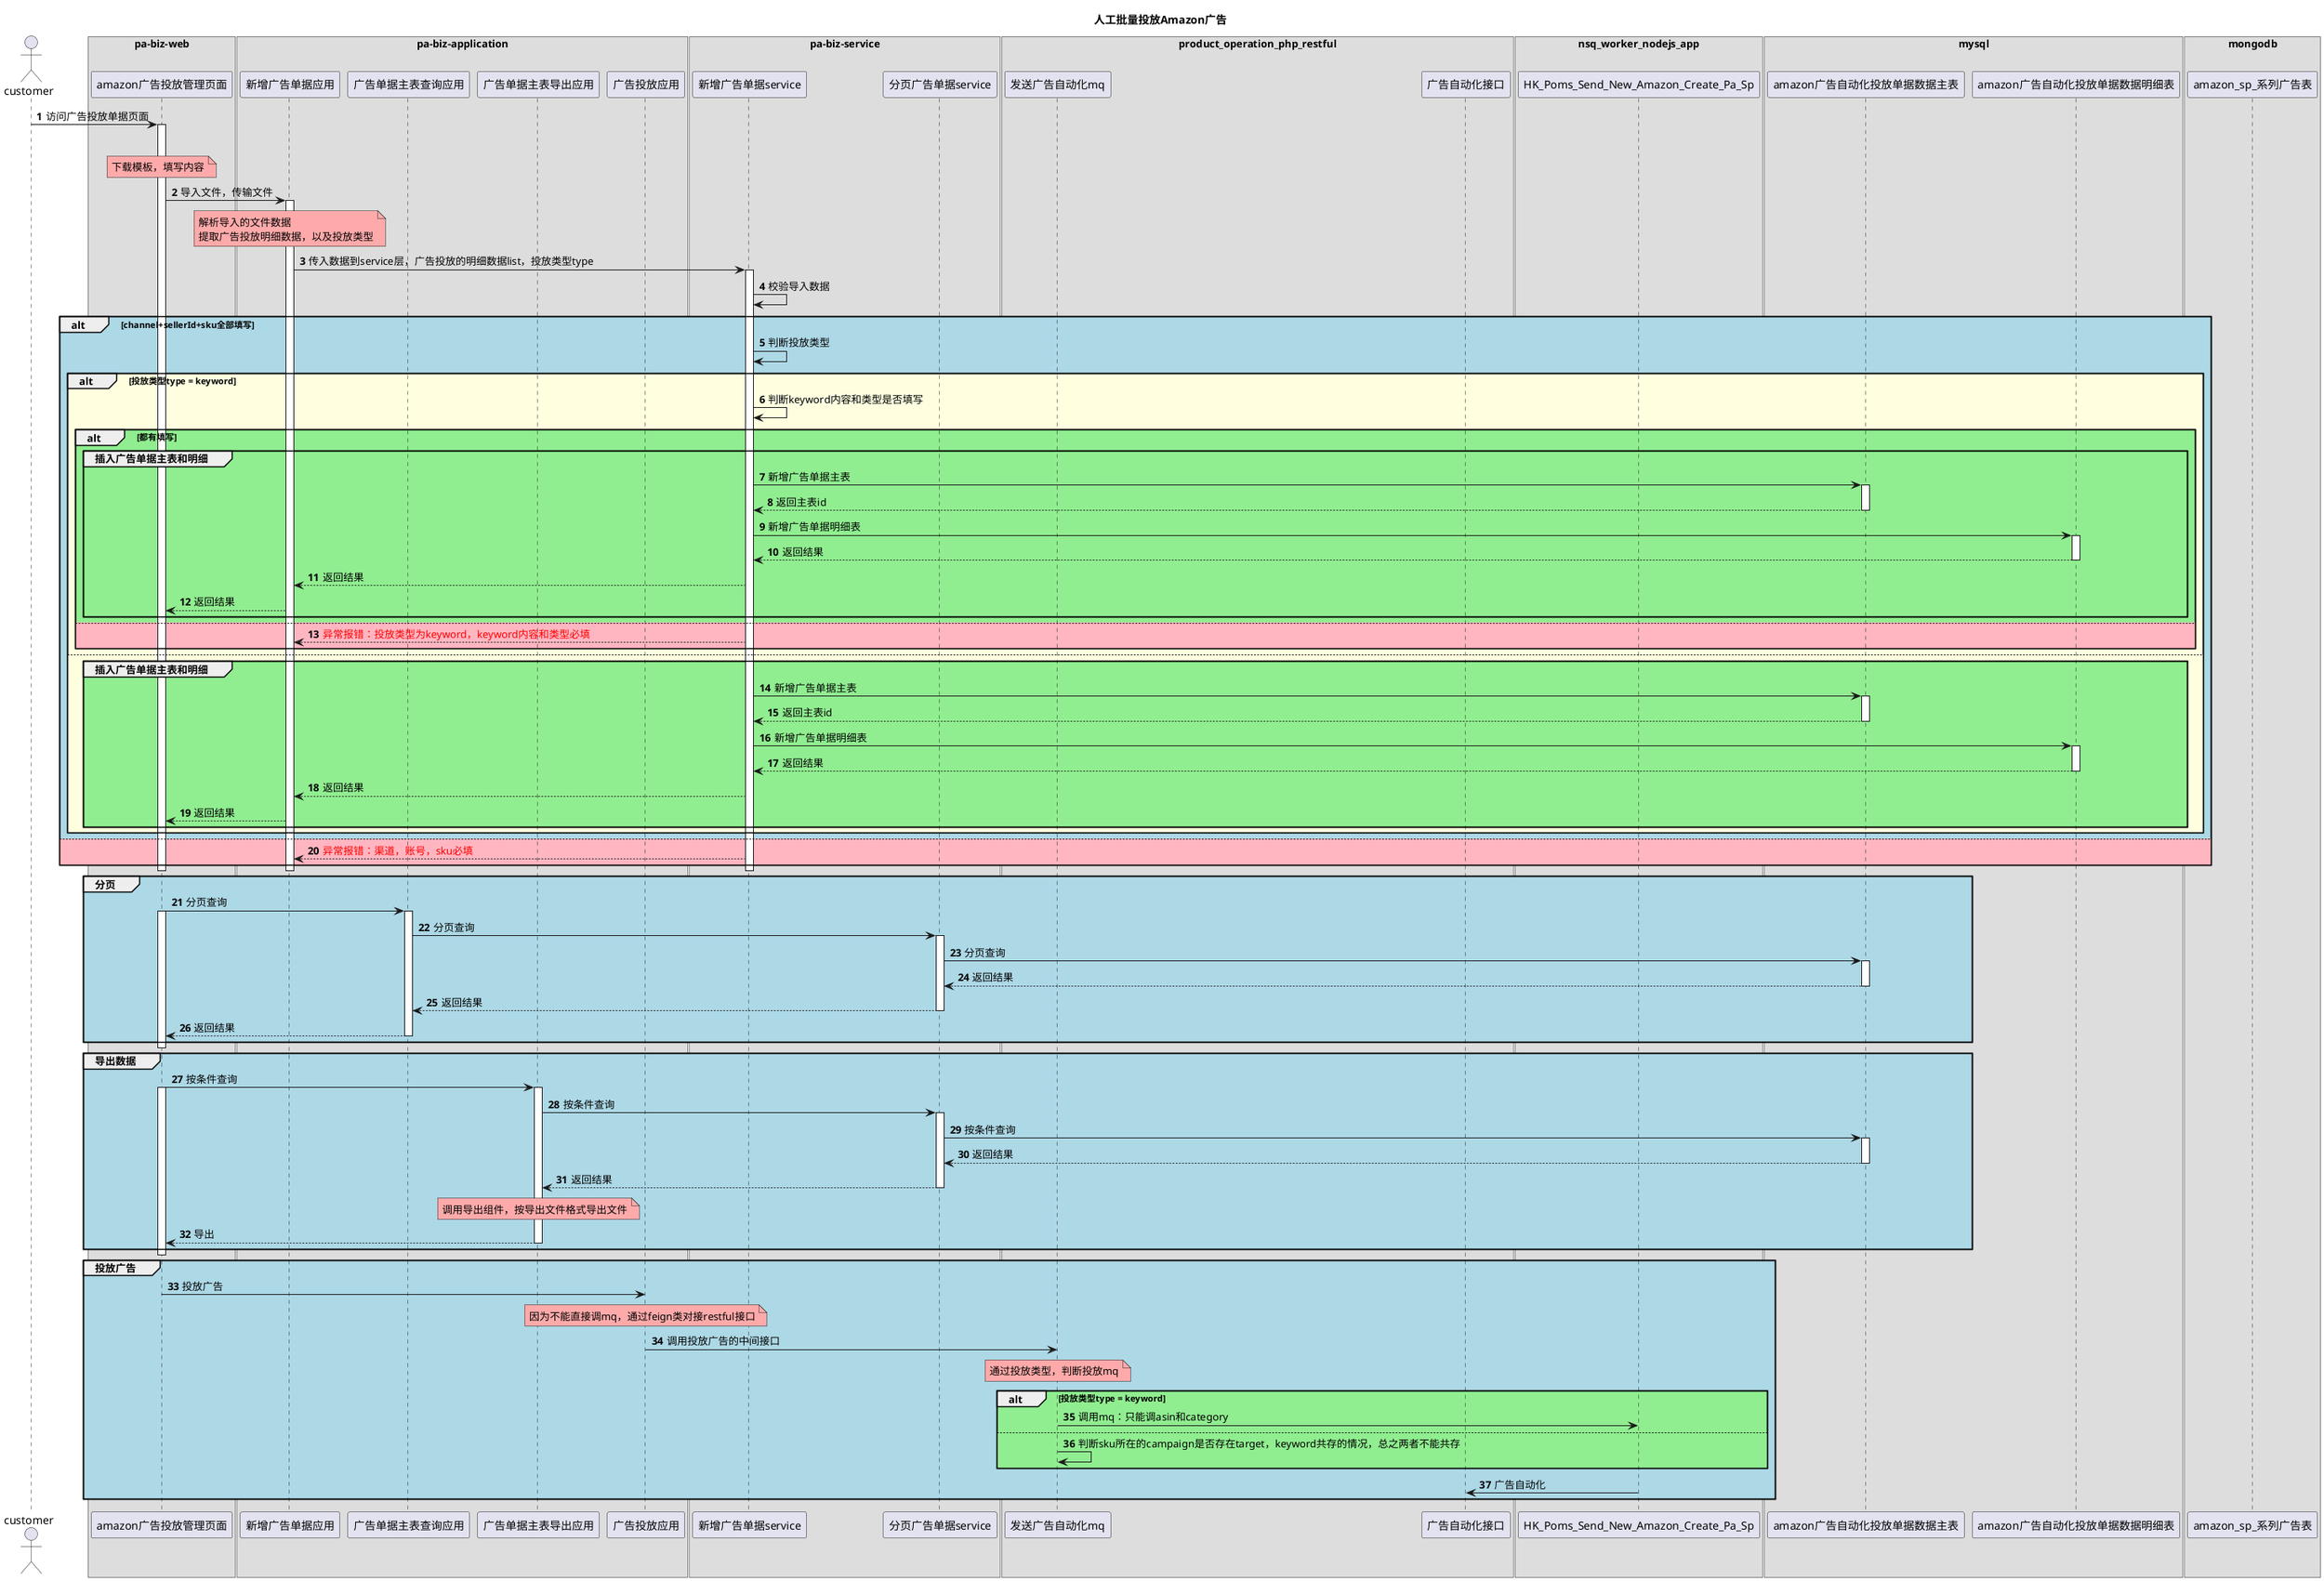 @startuml
title 人工批量投放Amazon广告
autonumber


actor "customer" as customer

box "pa-biz-web"
participant "amazon广告投放管理页面" as web
end box

box "pa-biz-application"
participant "新增广告单据应用" as app1
participant "广告单据主表查询应用" as app2
participant "广告单据主表导出应用" as app3
participant "广告投放应用" as app4
end box

box "pa-biz-service"
participant "新增广告单据service" as service1
participant "分页广告单据service" as service2
end box


box "product_operation_php_restful"
participant "发送广告自动化mq" as php1
participant "广告自动化接口" as php2
end box

box "nsq_worker_nodejs_app"
participant "HK_Poms_Send_New_Amazon_Create_Pa_Sp" as nsq
end box

box "mysql"
participant "amazon广告自动化投放单据数据主表" as sql1
participant "amazon广告自动化投放单据数据明细表" as sql2
end box

box "mongodb"
participant "amazon_sp_系列广告表" as db1
end box


customer -> web : 访问广告投放单据页面

group #lightYellow 广告单据新增


activate web
note over web#FFAAAA: 下载模板，填写内容
web -> app1 : 导入文件，传输文件
activate app1
note over app1#FFAAAA: 解析导入的文件数据\n提取广告投放明细数据，以及投放类型
app1 -> service1 : 传入数据到service层，广告投放的明细数据list，投放类型type
activate service1
service1 -> service1 : 校验导入数据
alt #lightBlue channel+sellerId+sku全部填写
service1 -> service1 : 判断投放类型
alt #lightYellow 投放类型type = keyword
service1 -> service1 : 判断keyword内容和类型是否填写
alt #lightGreen 都有填写

group #lightGreen 插入广告单据主表和明细
service1 -> sql1 : 新增广告单据主表
activate sql1
sql1 --> service1 : 返回主表id
deactivate sql1
service1 -> sql2 : 新增广告单据明细表
activate sql2
sql2 --> service1 : 返回结果
deactivate sql2
service1 --> app1 : 返回结果
app1 --> web : 返回结果
end
else #lightPink
service1 --> app1 : <color #red>异常报错：投放类型为keyword，keyword内容和类型必填
end

else
group #lightGreen 插入广告单据主表和明细
service1 -> sql1 : 新增广告单据主表
activate sql1
sql1 --> service1 : 返回主表id
deactivate sql1
service1 -> sql2 : 新增广告单据明细表
activate sql2
sql2 --> service1 : 返回结果
deactivate sql2
service1 --> app1 : 返回结果
app1 --> web : 返回结果
end
end
else #lightPink
service1 --> app1 : <color #red>异常报错：渠道，账号，sku必填
end
deactivate service1
deactivate app1
deactivate web


group #lightBlue 分页

web -> app2 : 分页查询
activate web
activate app2
app2 -> service2 : 分页查询
activate service2
service2 -> sql1 : 分页查询
activate sql1
sql1 --> service2 : 返回结果
deactivate sql1
service2 --> app2 : 返回结果
deactivate service2
app2 --> web : 返回结果
deactivate app2
end
deactivate web


group #lightBlue 导出数据
web -> app3 : 按条件查询
activate web
activate app3
app3 -> service2 : 按条件查询
activate service2
service2 -> sql1 : 按条件查询
activate sql1
sql1 --> service2 : 返回结果
deactivate sql1
service2 --> app3 : 返回结果
note over app3#FFAAAA: 调用导出组件，按导出文件格式导出文件
deactivate service2
app3 --> web : 导出
deactivate app3
end
deactivate web

group #lightBlue 投放广告
web -> app4 : 投放广告
note over app4#FFAAAA: 因为不能直接调mq，通过feign类对接restful接口
app4 -> php1 : 调用投放广告的中间接口
note over php1#FFAAAA: 通过投放类型，判断投放mq

alt #lightGreen 投放类型type = keyword
php1 -> nsq : 调用mq：只能调asin和category
else
php1 -> php1 : 判断sku所在的campaign是否存在target，keyword共存的情况，总之两者不能共存

end

nsq -> php2 : 广告自动化

end

@enduml